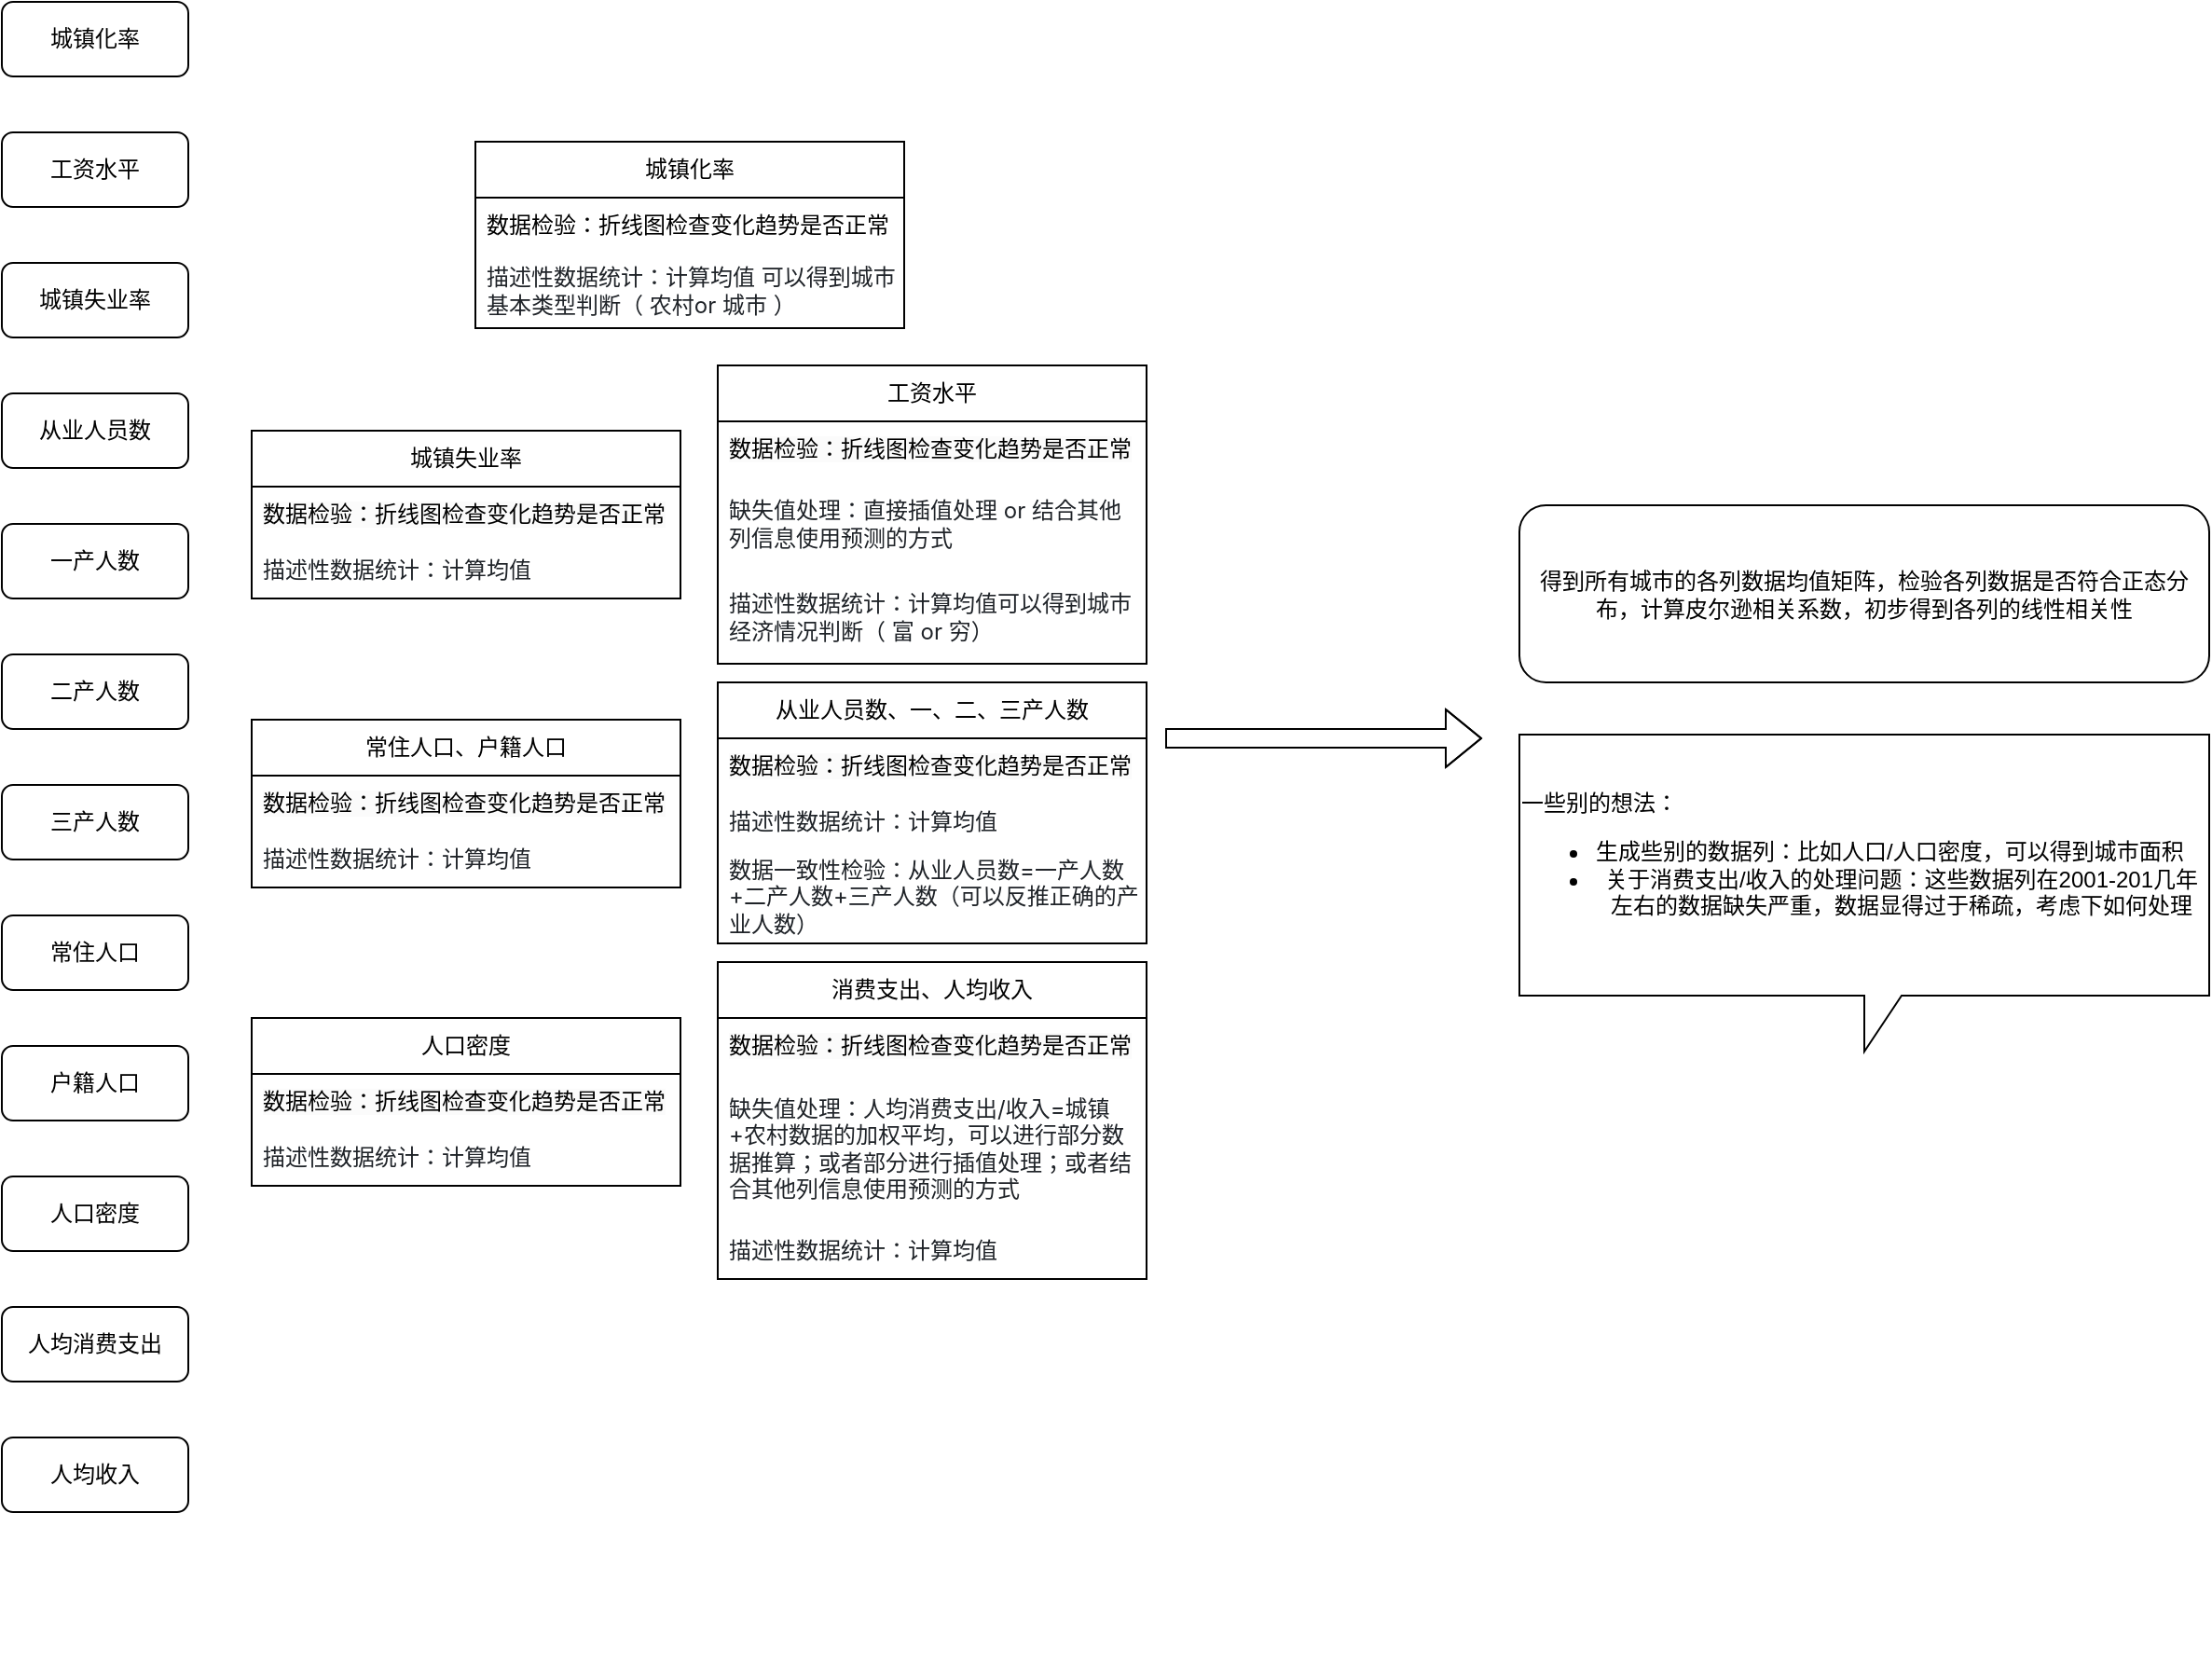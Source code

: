 <mxfile version="24.8.4">
  <diagram name="第 1 页" id="cauDAxbH6qQsKY4dQT8X">
    <mxGraphModel dx="3401" dy="1157" grid="1" gridSize="10" guides="1" tooltips="1" connect="1" arrows="1" fold="1" page="1" pageScale="1" pageWidth="827" pageHeight="1169" math="0" shadow="0">
      <root>
        <mxCell id="0" />
        <mxCell id="1" parent="0" />
        <mxCell id="zd7PMmVDuQ0RVFowQL_5-3" value="城镇失业率" style="rounded=1;whiteSpace=wrap;html=1;" parent="1" vertex="1">
          <mxGeometry x="-414" y="320" width="100" height="40" as="geometry" />
        </mxCell>
        <mxCell id="zd7PMmVDuQ0RVFowQL_5-4" value="从业人员数" style="rounded=1;whiteSpace=wrap;html=1;" parent="1" vertex="1">
          <mxGeometry x="-414" y="390" width="100" height="40" as="geometry" />
        </mxCell>
        <mxCell id="zd7PMmVDuQ0RVFowQL_5-5" value="一产人数" style="rounded=1;whiteSpace=wrap;html=1;" parent="1" vertex="1">
          <mxGeometry x="-414" y="460" width="100" height="40" as="geometry" />
        </mxCell>
        <mxCell id="zd7PMmVDuQ0RVFowQL_5-7" value="二产人数" style="rounded=1;whiteSpace=wrap;html=1;" parent="1" vertex="1">
          <mxGeometry x="-414" y="530" width="100" height="40" as="geometry" />
        </mxCell>
        <mxCell id="zd7PMmVDuQ0RVFowQL_5-8" value="三产人数" style="rounded=1;whiteSpace=wrap;html=1;" parent="1" vertex="1">
          <mxGeometry x="-414" y="600" width="100" height="40" as="geometry" />
        </mxCell>
        <mxCell id="zd7PMmVDuQ0RVFowQL_5-9" value="常住人口" style="rounded=1;whiteSpace=wrap;html=1;" parent="1" vertex="1">
          <mxGeometry x="-414" y="670" width="100" height="40" as="geometry" />
        </mxCell>
        <mxCell id="zd7PMmVDuQ0RVFowQL_5-10" value="户籍人口" style="rounded=1;whiteSpace=wrap;html=1;" parent="1" vertex="1">
          <mxGeometry x="-414" y="740" width="100" height="40" as="geometry" />
        </mxCell>
        <mxCell id="zd7PMmVDuQ0RVFowQL_5-11" value="人口密度" style="rounded=1;whiteSpace=wrap;html=1;" parent="1" vertex="1">
          <mxGeometry x="-414" y="810" width="100" height="40" as="geometry" />
        </mxCell>
        <mxCell id="zd7PMmVDuQ0RVFowQL_5-12" value="人均消费支出" style="rounded=1;whiteSpace=wrap;html=1;" parent="1" vertex="1">
          <mxGeometry x="-414" y="880" width="100" height="40" as="geometry" />
        </mxCell>
        <mxCell id="zd7PMmVDuQ0RVFowQL_5-13" value="人均收入" style="rounded=1;whiteSpace=wrap;html=1;" parent="1" vertex="1">
          <mxGeometry x="-414" y="950" width="100" height="40" as="geometry" />
        </mxCell>
        <mxCell id="zd7PMmVDuQ0RVFowQL_5-15" value="城镇化率" style="swimlane;fontStyle=0;childLayout=stackLayout;horizontal=1;startSize=30;horizontalStack=0;resizeParent=1;resizeParentMax=0;resizeLast=0;collapsible=1;marginBottom=0;whiteSpace=wrap;html=1;" parent="1" vertex="1">
          <mxGeometry x="-160" y="255" width="230" height="100" as="geometry" />
        </mxCell>
        <mxCell id="zd7PMmVDuQ0RVFowQL_5-16" value="数据检验：折线图检查变化趋势是否正常" style="text;strokeColor=none;fillColor=none;align=left;verticalAlign=middle;spacingLeft=4;spacingRight=4;overflow=hidden;points=[[0,0.5],[1,0.5]];portConstraint=eastwest;rotatable=0;whiteSpace=wrap;html=1;" parent="zd7PMmVDuQ0RVFowQL_5-15" vertex="1">
          <mxGeometry y="30" width="230" height="30" as="geometry" />
        </mxCell>
        <mxCell id="zd7PMmVDuQ0RVFowQL_5-17" value="&lt;font style=&quot;font-size: 12px;&quot;&gt;&lt;font style=&quot;font-size: 12px;&quot; face=&quot;-apple-system, BlinkMacSystemFont, Segoe UI, Noto Sans, Helvetica, Arial, sans-serif, Apple Color Emoji, Segoe UI Emoji&quot; color=&quot;#1f2328&quot;&gt;&lt;span style=&quot;background-color: rgb(255, 255, 255);&quot;&gt;描述性数据统计：计算均值 可以得到城市基本类型判断（ 农村or 城市 ）&lt;/span&gt;&lt;/font&gt;&lt;/font&gt;" style="text;strokeColor=none;fillColor=none;align=left;verticalAlign=middle;spacingLeft=4;spacingRight=4;overflow=hidden;points=[[0,0.5],[1,0.5]];portConstraint=eastwest;rotatable=0;whiteSpace=wrap;html=1;" parent="zd7PMmVDuQ0RVFowQL_5-15" vertex="1">
          <mxGeometry y="60" width="230" height="40" as="geometry" />
        </mxCell>
        <mxCell id="zd7PMmVDuQ0RVFowQL_5-20" value="工资水平" style="swimlane;fontStyle=0;childLayout=stackLayout;horizontal=1;startSize=30;horizontalStack=0;resizeParent=1;resizeParentMax=0;resizeLast=0;collapsible=1;marginBottom=0;whiteSpace=wrap;html=1;" parent="1" vertex="1">
          <mxGeometry x="-30" y="375" width="230" height="160" as="geometry" />
        </mxCell>
        <mxCell id="zd7PMmVDuQ0RVFowQL_5-21" value="&lt;span style=&quot;color: rgb(0, 0, 0); font-family: Helvetica; font-size: 12px; font-style: normal; font-variant-ligatures: normal; font-variant-caps: normal; font-weight: 400; letter-spacing: normal; orphans: 2; text-align: left; text-indent: 0px; text-transform: none; widows: 2; word-spacing: 0px; -webkit-text-stroke-width: 0px; white-space: normal; background-color: rgb(251, 251, 251); text-decoration-thickness: initial; text-decoration-style: initial; text-decoration-color: initial; display: inline !important; float: none;&quot;&gt;数据检验：折线图检查变化趋势是否正常&lt;/span&gt;" style="text;strokeColor=none;fillColor=none;align=left;verticalAlign=middle;spacingLeft=4;spacingRight=4;overflow=hidden;points=[[0,0.5],[1,0.5]];portConstraint=eastwest;rotatable=0;whiteSpace=wrap;html=1;" parent="zd7PMmVDuQ0RVFowQL_5-20" vertex="1">
          <mxGeometry y="30" width="230" height="30" as="geometry" />
        </mxCell>
        <mxCell id="zd7PMmVDuQ0RVFowQL_5-28" value="&lt;span style=&quot;color: rgb(31, 35, 40); font-family: -apple-system, BlinkMacSystemFont, &amp;quot;Segoe UI&amp;quot;, &amp;quot;Noto Sans&amp;quot;, Helvetica, Arial, sans-serif, &amp;quot;Apple Color Emoji&amp;quot;, &amp;quot;Segoe UI Emoji&amp;quot;; background-color: rgb(255, 255, 255);&quot;&gt;缺失值处理：直接插值处理 or 结合其他列信息使用预测的方式&lt;/span&gt;" style="text;strokeColor=none;fillColor=none;align=left;verticalAlign=middle;spacingLeft=4;spacingRight=4;overflow=hidden;points=[[0,0.5],[1,0.5]];portConstraint=eastwest;rotatable=0;whiteSpace=wrap;html=1;" parent="zd7PMmVDuQ0RVFowQL_5-20" vertex="1">
          <mxGeometry y="60" width="230" height="50" as="geometry" />
        </mxCell>
        <mxCell id="zd7PMmVDuQ0RVFowQL_5-23" value="&lt;span style=&quot;color: rgb(31, 35, 40); font-family: -apple-system, BlinkMacSystemFont, &amp;quot;Segoe UI&amp;quot;, &amp;quot;Noto Sans&amp;quot;, Helvetica, Arial, sans-serif, &amp;quot;Apple Color Emoji&amp;quot;, &amp;quot;Segoe UI Emoji&amp;quot;; background-color: rgb(255, 255, 255);&quot;&gt;描述性数据统计：计算均值可以得到城市经济情况判断（ 富 or 穷）&amp;nbsp;&lt;/span&gt;" style="text;strokeColor=none;fillColor=none;align=left;verticalAlign=middle;spacingLeft=4;spacingRight=4;overflow=hidden;points=[[0,0.5],[1,0.5]];portConstraint=eastwest;rotatable=0;whiteSpace=wrap;html=1;" parent="zd7PMmVDuQ0RVFowQL_5-20" vertex="1">
          <mxGeometry y="110" width="230" height="50" as="geometry" />
        </mxCell>
        <mxCell id="zd7PMmVDuQ0RVFowQL_5-25" value="城镇失业率" style="swimlane;fontStyle=0;childLayout=stackLayout;horizontal=1;startSize=30;horizontalStack=0;resizeParent=1;resizeParentMax=0;resizeLast=0;collapsible=1;marginBottom=0;whiteSpace=wrap;html=1;" parent="1" vertex="1">
          <mxGeometry x="-280" y="410" width="230" height="90" as="geometry" />
        </mxCell>
        <mxCell id="zd7PMmVDuQ0RVFowQL_5-26" value="&lt;span style=&quot;color: rgb(0, 0, 0); font-family: Helvetica; font-size: 12px; font-style: normal; font-variant-ligatures: normal; font-variant-caps: normal; font-weight: 400; letter-spacing: normal; orphans: 2; text-align: left; text-indent: 0px; text-transform: none; widows: 2; word-spacing: 0px; -webkit-text-stroke-width: 0px; white-space: normal; background-color: rgb(251, 251, 251); text-decoration-thickness: initial; text-decoration-style: initial; text-decoration-color: initial; display: inline !important; float: none;&quot;&gt;数据检验：折线图检查变化趋势是否正常&lt;/span&gt;" style="text;strokeColor=none;fillColor=none;align=left;verticalAlign=middle;spacingLeft=4;spacingRight=4;overflow=hidden;points=[[0,0.5],[1,0.5]];portConstraint=eastwest;rotatable=0;whiteSpace=wrap;html=1;" parent="zd7PMmVDuQ0RVFowQL_5-25" vertex="1">
          <mxGeometry y="30" width="230" height="30" as="geometry" />
        </mxCell>
        <mxCell id="zd7PMmVDuQ0RVFowQL_5-27" value="&lt;span style=&quot;color: rgb(31, 35, 40); font-family: -apple-system, BlinkMacSystemFont, &amp;quot;Segoe UI&amp;quot;, &amp;quot;Noto Sans&amp;quot;, Helvetica, Arial, sans-serif, &amp;quot;Apple Color Emoji&amp;quot;, &amp;quot;Segoe UI Emoji&amp;quot;; background-color: rgb(255, 255, 255);&quot;&gt;描述性数据统计：计算均值&lt;/span&gt;" style="text;strokeColor=none;fillColor=none;align=left;verticalAlign=middle;spacingLeft=4;spacingRight=4;overflow=hidden;points=[[0,0.5],[1,0.5]];portConstraint=eastwest;rotatable=0;whiteSpace=wrap;html=1;" parent="zd7PMmVDuQ0RVFowQL_5-25" vertex="1">
          <mxGeometry y="60" width="230" height="30" as="geometry" />
        </mxCell>
        <mxCell id="zd7PMmVDuQ0RVFowQL_5-31" value="从业人员数、一、二、三产人数" style="swimlane;fontStyle=0;childLayout=stackLayout;horizontal=1;startSize=30;horizontalStack=0;resizeParent=1;resizeParentMax=0;resizeLast=0;collapsible=1;marginBottom=0;whiteSpace=wrap;html=1;" parent="1" vertex="1">
          <mxGeometry x="-30" y="545" width="230" height="140" as="geometry" />
        </mxCell>
        <mxCell id="zd7PMmVDuQ0RVFowQL_5-32" value="&lt;span style=&quot;color: rgb(0, 0, 0); font-family: Helvetica; font-size: 12px; font-style: normal; font-variant-ligatures: normal; font-variant-caps: normal; font-weight: 400; letter-spacing: normal; orphans: 2; text-align: left; text-indent: 0px; text-transform: none; widows: 2; word-spacing: 0px; -webkit-text-stroke-width: 0px; white-space: normal; background-color: rgb(251, 251, 251); text-decoration-thickness: initial; text-decoration-style: initial; text-decoration-color: initial; display: inline !important; float: none;&quot;&gt;数据检验：折线图检查变化趋势是否正常&lt;/span&gt;" style="text;strokeColor=none;fillColor=none;align=left;verticalAlign=middle;spacingLeft=4;spacingRight=4;overflow=hidden;points=[[0,0.5],[1,0.5]];portConstraint=eastwest;rotatable=0;whiteSpace=wrap;html=1;" parent="zd7PMmVDuQ0RVFowQL_5-31" vertex="1">
          <mxGeometry y="30" width="230" height="30" as="geometry" />
        </mxCell>
        <mxCell id="zd7PMmVDuQ0RVFowQL_5-33" value="&lt;span style=&quot;color: rgb(31, 35, 40); font-family: -apple-system, BlinkMacSystemFont, &amp;quot;Segoe UI&amp;quot;, &amp;quot;Noto Sans&amp;quot;, Helvetica, Arial, sans-serif, &amp;quot;Apple Color Emoji&amp;quot;, &amp;quot;Segoe UI Emoji&amp;quot;; background-color: rgb(255, 255, 255);&quot;&gt;描述性数据统计：计算均值&lt;/span&gt;" style="text;strokeColor=none;fillColor=none;align=left;verticalAlign=middle;spacingLeft=4;spacingRight=4;overflow=hidden;points=[[0,0.5],[1,0.5]];portConstraint=eastwest;rotatable=0;whiteSpace=wrap;html=1;" parent="zd7PMmVDuQ0RVFowQL_5-31" vertex="1">
          <mxGeometry y="60" width="230" height="30" as="geometry" />
        </mxCell>
        <mxCell id="zd7PMmVDuQ0RVFowQL_5-34" value="&lt;span style=&quot;color: rgb(31, 35, 40); font-family: -apple-system, BlinkMacSystemFont, &amp;quot;Segoe UI&amp;quot;, &amp;quot;Noto Sans&amp;quot;, Helvetica, Arial, sans-serif, &amp;quot;Apple Color Emoji&amp;quot;, &amp;quot;Segoe UI Emoji&amp;quot;; background-color: rgb(255, 255, 255);&quot;&gt;数据一致性检验：&lt;/span&gt;&lt;font face=&quot;-apple-system, BlinkMacSystemFont, Segoe UI, Noto Sans, Helvetica, Arial, sans-serif, Apple Color Emoji, Segoe UI Emoji&quot; color=&quot;#1f2328&quot;&gt;从业人员数=一产人数+二产人数+三产人数（可以反推正确的产业人数）&lt;/font&gt;" style="text;strokeColor=none;fillColor=none;align=left;verticalAlign=middle;spacingLeft=4;spacingRight=4;overflow=hidden;points=[[0,0.5],[1,0.5]];portConstraint=eastwest;rotatable=0;whiteSpace=wrap;html=1;" parent="zd7PMmVDuQ0RVFowQL_5-31" vertex="1">
          <mxGeometry y="90" width="230" height="50" as="geometry" />
        </mxCell>
        <mxCell id="zd7PMmVDuQ0RVFowQL_5-39" value="常住人口、户籍人口" style="swimlane;fontStyle=0;childLayout=stackLayout;horizontal=1;startSize=30;horizontalStack=0;resizeParent=1;resizeParentMax=0;resizeLast=0;collapsible=1;marginBottom=0;whiteSpace=wrap;html=1;" parent="1" vertex="1">
          <mxGeometry x="-280" y="565" width="230" height="90" as="geometry" />
        </mxCell>
        <mxCell id="zd7PMmVDuQ0RVFowQL_5-40" value="&lt;span style=&quot;color: rgb(0, 0, 0); font-family: Helvetica; font-size: 12px; font-style: normal; font-variant-ligatures: normal; font-variant-caps: normal; font-weight: 400; letter-spacing: normal; orphans: 2; text-align: left; text-indent: 0px; text-transform: none; widows: 2; word-spacing: 0px; -webkit-text-stroke-width: 0px; white-space: normal; background-color: rgb(251, 251, 251); text-decoration-thickness: initial; text-decoration-style: initial; text-decoration-color: initial; display: inline !important; float: none;&quot;&gt;数据检验：折线图检查变化趋势是否正常&lt;/span&gt;" style="text;strokeColor=none;fillColor=none;align=left;verticalAlign=middle;spacingLeft=4;spacingRight=4;overflow=hidden;points=[[0,0.5],[1,0.5]];portConstraint=eastwest;rotatable=0;whiteSpace=wrap;html=1;" parent="zd7PMmVDuQ0RVFowQL_5-39" vertex="1">
          <mxGeometry y="30" width="230" height="30" as="geometry" />
        </mxCell>
        <mxCell id="zd7PMmVDuQ0RVFowQL_5-41" value="&lt;span style=&quot;color: rgb(31, 35, 40); font-family: -apple-system, BlinkMacSystemFont, &amp;quot;Segoe UI&amp;quot;, &amp;quot;Noto Sans&amp;quot;, Helvetica, Arial, sans-serif, &amp;quot;Apple Color Emoji&amp;quot;, &amp;quot;Segoe UI Emoji&amp;quot;; background-color: rgb(255, 255, 255);&quot;&gt;描述性数据统计：计算均值&lt;/span&gt;" style="text;strokeColor=none;fillColor=none;align=left;verticalAlign=middle;spacingLeft=4;spacingRight=4;overflow=hidden;points=[[0,0.5],[1,0.5]];portConstraint=eastwest;rotatable=0;whiteSpace=wrap;html=1;" parent="zd7PMmVDuQ0RVFowQL_5-39" vertex="1">
          <mxGeometry y="60" width="230" height="30" as="geometry" />
        </mxCell>
        <mxCell id="zd7PMmVDuQ0RVFowQL_5-43" value="人口密度" style="swimlane;fontStyle=0;childLayout=stackLayout;horizontal=1;startSize=30;horizontalStack=0;resizeParent=1;resizeParentMax=0;resizeLast=0;collapsible=1;marginBottom=0;whiteSpace=wrap;html=1;" parent="1" vertex="1">
          <mxGeometry x="-280" y="725" width="230" height="90" as="geometry" />
        </mxCell>
        <mxCell id="zd7PMmVDuQ0RVFowQL_5-44" value="&lt;span style=&quot;color: rgb(0, 0, 0); font-family: Helvetica; font-size: 12px; font-style: normal; font-variant-ligatures: normal; font-variant-caps: normal; font-weight: 400; letter-spacing: normal; orphans: 2; text-align: left; text-indent: 0px; text-transform: none; widows: 2; word-spacing: 0px; -webkit-text-stroke-width: 0px; white-space: normal; background-color: rgb(251, 251, 251); text-decoration-thickness: initial; text-decoration-style: initial; text-decoration-color: initial; display: inline !important; float: none;&quot;&gt;数据检验：折线图检查变化趋势是否正常&lt;/span&gt;" style="text;strokeColor=none;fillColor=none;align=left;verticalAlign=middle;spacingLeft=4;spacingRight=4;overflow=hidden;points=[[0,0.5],[1,0.5]];portConstraint=eastwest;rotatable=0;whiteSpace=wrap;html=1;" parent="zd7PMmVDuQ0RVFowQL_5-43" vertex="1">
          <mxGeometry y="30" width="230" height="30" as="geometry" />
        </mxCell>
        <mxCell id="zd7PMmVDuQ0RVFowQL_5-45" value="&lt;span style=&quot;color: rgb(31, 35, 40); font-family: -apple-system, BlinkMacSystemFont, &amp;quot;Segoe UI&amp;quot;, &amp;quot;Noto Sans&amp;quot;, Helvetica, Arial, sans-serif, &amp;quot;Apple Color Emoji&amp;quot;, &amp;quot;Segoe UI Emoji&amp;quot;; background-color: rgb(255, 255, 255);&quot;&gt;描述性数据统计：计算均值&lt;/span&gt;" style="text;strokeColor=none;fillColor=none;align=left;verticalAlign=middle;spacingLeft=4;spacingRight=4;overflow=hidden;points=[[0,0.5],[1,0.5]];portConstraint=eastwest;rotatable=0;whiteSpace=wrap;html=1;" parent="zd7PMmVDuQ0RVFowQL_5-43" vertex="1">
          <mxGeometry y="60" width="230" height="30" as="geometry" />
        </mxCell>
        <mxCell id="zd7PMmVDuQ0RVFowQL_5-46" value="消费支出、人均收入" style="swimlane;fontStyle=0;childLayout=stackLayout;horizontal=1;startSize=30;horizontalStack=0;resizeParent=1;resizeParentMax=0;resizeLast=0;collapsible=1;marginBottom=0;whiteSpace=wrap;html=1;" parent="1" vertex="1">
          <mxGeometry x="-30" y="695" width="230" height="170" as="geometry" />
        </mxCell>
        <mxCell id="zd7PMmVDuQ0RVFowQL_5-47" value="&lt;span style=&quot;color: rgb(0, 0, 0); font-family: Helvetica; font-size: 12px; font-style: normal; font-variant-ligatures: normal; font-variant-caps: normal; font-weight: 400; letter-spacing: normal; orphans: 2; text-align: left; text-indent: 0px; text-transform: none; widows: 2; word-spacing: 0px; -webkit-text-stroke-width: 0px; white-space: normal; background-color: rgb(251, 251, 251); text-decoration-thickness: initial; text-decoration-style: initial; text-decoration-color: initial; display: inline !important; float: none;&quot;&gt;数据检验：折线图检查变化趋势是否正常&lt;/span&gt;" style="text;strokeColor=none;fillColor=none;align=left;verticalAlign=middle;spacingLeft=4;spacingRight=4;overflow=hidden;points=[[0,0.5],[1,0.5]];portConstraint=eastwest;rotatable=0;whiteSpace=wrap;html=1;" parent="zd7PMmVDuQ0RVFowQL_5-46" vertex="1">
          <mxGeometry y="30" width="230" height="30" as="geometry" />
        </mxCell>
        <mxCell id="zd7PMmVDuQ0RVFowQL_5-63" value="&lt;font face=&quot;-apple-system, BlinkMacSystemFont, Segoe UI, Noto Sans, Helvetica, Arial, sans-serif, Apple Color Emoji, Segoe UI Emoji&quot; color=&quot;#1f2328&quot;&gt;&lt;span style=&quot;background-color: rgb(255, 255, 255);&quot;&gt;缺失值处理：人均消费支出/收入=城镇+农村数据的加权平均，可以进行部分数据推算；或者部分进行插值处理；或者&lt;/span&gt;&lt;/font&gt;&lt;span style=&quot;color: rgb(31, 35, 40); font-family: -apple-system, BlinkMacSystemFont, &amp;quot;Segoe UI&amp;quot;, &amp;quot;Noto Sans&amp;quot;, Helvetica, Arial, sans-serif, &amp;quot;Apple Color Emoji&amp;quot;, &amp;quot;Segoe UI Emoji&amp;quot;; background-color: rgb(255, 255, 255);&quot;&gt;结合其他列信息使用预测的方式&lt;/span&gt;" style="text;strokeColor=none;fillColor=none;align=left;verticalAlign=middle;spacingLeft=4;spacingRight=4;overflow=hidden;points=[[0,0.5],[1,0.5]];portConstraint=eastwest;rotatable=0;whiteSpace=wrap;html=1;" parent="zd7PMmVDuQ0RVFowQL_5-46" vertex="1">
          <mxGeometry y="60" width="230" height="80" as="geometry" />
        </mxCell>
        <mxCell id="zd7PMmVDuQ0RVFowQL_5-48" value="&lt;span style=&quot;color: rgb(31, 35, 40); font-family: -apple-system, BlinkMacSystemFont, &amp;quot;Segoe UI&amp;quot;, &amp;quot;Noto Sans&amp;quot;, Helvetica, Arial, sans-serif, &amp;quot;Apple Color Emoji&amp;quot;, &amp;quot;Segoe UI Emoji&amp;quot;; background-color: rgb(255, 255, 255);&quot;&gt;描述性数据统计：计算均值&lt;/span&gt;" style="text;strokeColor=none;fillColor=none;align=left;verticalAlign=middle;spacingLeft=4;spacingRight=4;overflow=hidden;points=[[0,0.5],[1,0.5]];portConstraint=eastwest;rotatable=0;whiteSpace=wrap;html=1;" parent="zd7PMmVDuQ0RVFowQL_5-46" vertex="1">
          <mxGeometry y="140" width="230" height="30" as="geometry" />
        </mxCell>
        <mxCell id="zd7PMmVDuQ0RVFowQL_5-54" value="城镇化率" style="rounded=1;whiteSpace=wrap;html=1;" parent="1" vertex="1">
          <mxGeometry x="-414" y="180" width="100" height="40" as="geometry" />
        </mxCell>
        <mxCell id="zd7PMmVDuQ0RVFowQL_5-55" value="工资水平" style="rounded=1;whiteSpace=wrap;html=1;" parent="1" vertex="1">
          <mxGeometry x="-414" y="250" width="100" height="40" as="geometry" />
        </mxCell>
        <mxCell id="zd7PMmVDuQ0RVFowQL_5-65" value="得到所有城市的各列数据均值矩阵，检验各列数据是否符合正态分布，计算皮尔逊相关系数，初步得到各列的线性相关性" style="rounded=1;whiteSpace=wrap;html=1;" parent="1" vertex="1">
          <mxGeometry x="400" y="450" width="370" height="95" as="geometry" />
        </mxCell>
        <mxCell id="zd7PMmVDuQ0RVFowQL_5-66" value="" style="shape=flexArrow;endArrow=classic;html=1;rounded=0;" parent="1" edge="1">
          <mxGeometry width="50" height="50" relative="1" as="geometry">
            <mxPoint x="210" y="575" as="sourcePoint" />
            <mxPoint x="380" y="575" as="targetPoint" />
            <Array as="points">
              <mxPoint x="240" y="575" />
            </Array>
          </mxGeometry>
        </mxCell>
        <mxCell id="zd7PMmVDuQ0RVFowQL_5-68" value="&lt;div&gt;&lt;br&gt;&lt;/div&gt;" style="text;html=1;align=center;verticalAlign=middle;resizable=0;points=[];autosize=1;strokeColor=none;fillColor=none;" parent="1" vertex="1">
          <mxGeometry x="70" y="1048" width="20" height="30" as="geometry" />
        </mxCell>
        <mxCell id="zd7PMmVDuQ0RVFowQL_5-70" value="&lt;div style=&quot;text-align: left;&quot;&gt;&lt;span style=&quot;background-color: initial;&quot;&gt;一些别的想法：&lt;/span&gt;&lt;/div&gt;&lt;div&gt;&lt;ul&gt;&lt;li style=&quot;text-align: left;&quot;&gt;生成些别的数据列：比如人口/人口密度，可以得到城市面积&lt;/li&gt;&lt;li&gt;&lt;span style=&quot;text-align: left; background-color: initial;&quot;&gt;关于消费支出/收入的处理问题：这些数据列在2001-201几年左右的数据缺失严重，数据显得过于稀疏，考虑下如何处理&lt;/span&gt;&lt;/li&gt;&lt;/ul&gt;&lt;/div&gt;" style="shape=callout;whiteSpace=wrap;html=1;perimeter=calloutPerimeter;" parent="1" vertex="1">
          <mxGeometry x="400" y="573" width="370" height="170" as="geometry" />
        </mxCell>
      </root>
    </mxGraphModel>
  </diagram>
</mxfile>
